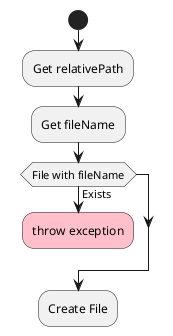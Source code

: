 @startuml
'https://plantuml.com/activity-diagram-beta

start
    :Get relativePath;
    :Get fileName;

    if (File with fileName) is (Exists) then
        #pink:throw exception;
        kill
    endif

    :Create File;

@enduml
